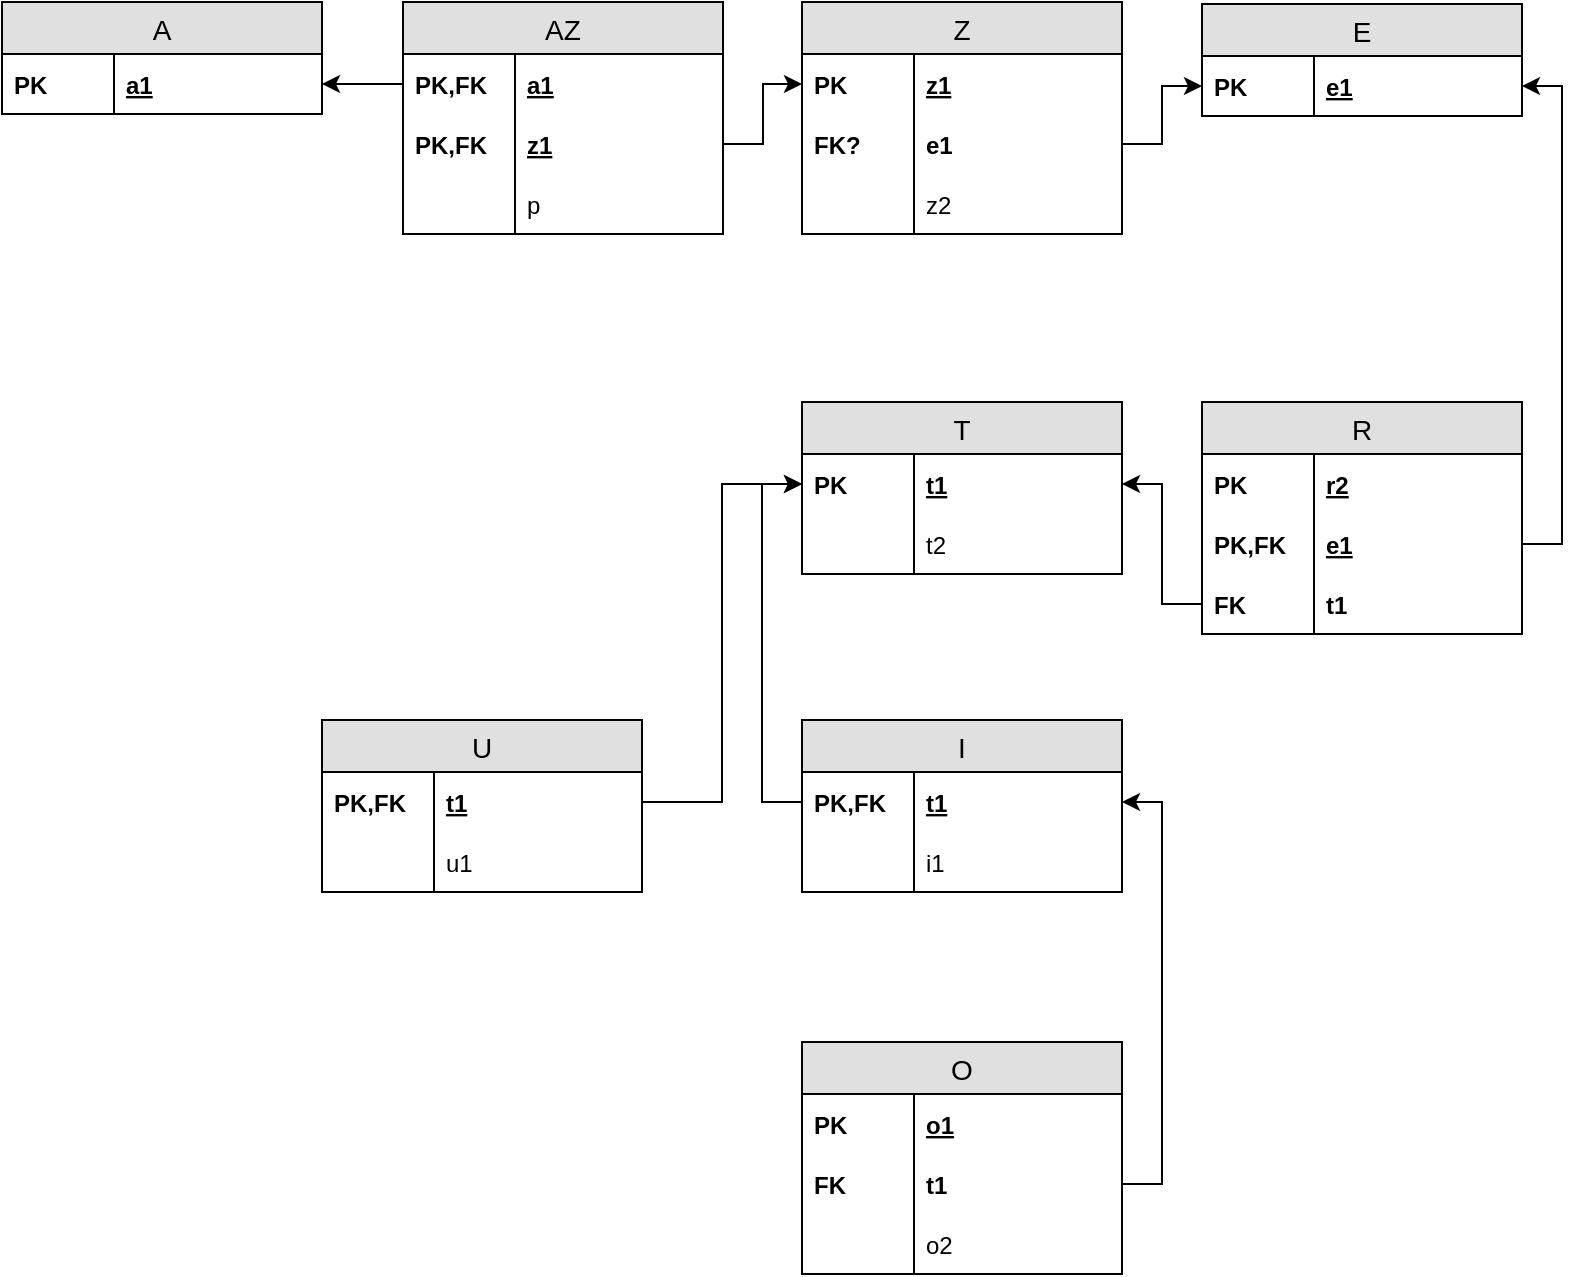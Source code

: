 <mxfile version="12.4.9" type="device"><diagram id="dkL3oLTsuP9VIgrY93rh" name="Page-1"><mxGraphModel dx="1401" dy="511" grid="1" gridSize="10" guides="1" tooltips="1" connect="1" arrows="1" fold="1" page="1" pageScale="1" pageWidth="850" pageHeight="1100" math="0" shadow="0"><root><mxCell id="0"/><mxCell id="1" parent="0"/><mxCell id="buoZjNtBvXalp9I5iohu-203" value="Z" style="swimlane;fontStyle=0;childLayout=stackLayout;horizontal=1;startSize=26;fillColor=#e0e0e0;horizontalStack=0;resizeParent=1;resizeParentMax=0;resizeLast=0;collapsible=1;marginBottom=0;swimlaneFillColor=#ffffff;align=center;fontSize=14;" parent="1" vertex="1"><mxGeometry x="440" y="40" width="160" height="116" as="geometry"/></mxCell><mxCell id="buoZjNtBvXalp9I5iohu-204" value="z1" style="shape=partialRectangle;top=0;left=0;right=0;bottom=0;align=left;verticalAlign=middle;fillColor=none;spacingLeft=60;spacingRight=4;overflow=hidden;rotatable=0;points=[[0,0.5],[1,0.5]];portConstraint=eastwest;dropTarget=0;fontStyle=5;fontSize=12;" parent="buoZjNtBvXalp9I5iohu-203" vertex="1"><mxGeometry y="26" width="160" height="30" as="geometry"/></mxCell><mxCell id="buoZjNtBvXalp9I5iohu-205" value="PK" style="shape=partialRectangle;fontStyle=1;top=0;left=0;bottom=0;fillColor=none;align=left;verticalAlign=middle;spacingLeft=4;spacingRight=4;overflow=hidden;rotatable=0;points=[];portConstraint=eastwest;part=1;fontSize=12;" parent="buoZjNtBvXalp9I5iohu-204" vertex="1" connectable="0"><mxGeometry width="56" height="30" as="geometry"/></mxCell><mxCell id="buoZjNtBvXalp9I5iohu-235" value="e1" style="shape=partialRectangle;top=0;left=0;right=0;bottom=0;align=left;verticalAlign=middle;fillColor=none;spacingLeft=60;spacingRight=4;overflow=hidden;rotatable=0;points=[[0,0.5],[1,0.5]];portConstraint=eastwest;dropTarget=0;fontStyle=1;fontSize=12;" parent="buoZjNtBvXalp9I5iohu-203" vertex="1"><mxGeometry y="56" width="160" height="30" as="geometry"/></mxCell><mxCell id="buoZjNtBvXalp9I5iohu-236" value="FK?" style="shape=partialRectangle;fontStyle=1;top=0;left=0;bottom=0;fillColor=none;align=left;verticalAlign=middle;spacingLeft=4;spacingRight=4;overflow=hidden;rotatable=0;points=[];portConstraint=eastwest;part=1;fontSize=12;" parent="buoZjNtBvXalp9I5iohu-235" vertex="1" connectable="0"><mxGeometry width="56" height="30" as="geometry"/></mxCell><mxCell id="buoZjNtBvXalp9I5iohu-233" value="z2" style="shape=partialRectangle;top=0;left=0;right=0;bottom=0;align=left;verticalAlign=middle;fillColor=none;spacingLeft=60;spacingRight=4;overflow=hidden;rotatable=0;points=[[0,0.5],[1,0.5]];portConstraint=eastwest;dropTarget=0;fontStyle=0;fontSize=12;" parent="buoZjNtBvXalp9I5iohu-203" vertex="1"><mxGeometry y="86" width="160" height="30" as="geometry"/></mxCell><mxCell id="buoZjNtBvXalp9I5iohu-234" value="" style="shape=partialRectangle;fontStyle=1;top=0;left=0;bottom=0;fillColor=none;align=left;verticalAlign=middle;spacingLeft=4;spacingRight=4;overflow=hidden;rotatable=0;points=[];portConstraint=eastwest;part=1;fontSize=12;" parent="buoZjNtBvXalp9I5iohu-233" vertex="1" connectable="0"><mxGeometry width="56" height="30" as="geometry"/></mxCell><mxCell id="buoZjNtBvXalp9I5iohu-216" value="A" style="swimlane;fontStyle=0;childLayout=stackLayout;horizontal=1;startSize=26;fillColor=#e0e0e0;horizontalStack=0;resizeParent=1;resizeParentMax=0;resizeLast=0;collapsible=1;marginBottom=0;swimlaneFillColor=#ffffff;align=center;fontSize=14;" parent="1" vertex="1"><mxGeometry x="40" y="40" width="160" height="56" as="geometry"/></mxCell><mxCell id="buoZjNtBvXalp9I5iohu-217" value="a1" style="shape=partialRectangle;top=0;left=0;right=0;bottom=0;align=left;verticalAlign=middle;fillColor=none;spacingLeft=60;spacingRight=4;overflow=hidden;rotatable=0;points=[[0,0.5],[1,0.5]];portConstraint=eastwest;dropTarget=0;fontStyle=5;fontSize=12;" parent="buoZjNtBvXalp9I5iohu-216" vertex="1"><mxGeometry y="26" width="160" height="30" as="geometry"/></mxCell><mxCell id="buoZjNtBvXalp9I5iohu-218" value="PK" style="shape=partialRectangle;fontStyle=1;top=0;left=0;bottom=0;fillColor=none;align=left;verticalAlign=middle;spacingLeft=4;spacingRight=4;overflow=hidden;rotatable=0;points=[];portConstraint=eastwest;part=1;fontSize=12;" parent="buoZjNtBvXalp9I5iohu-217" vertex="1" connectable="0"><mxGeometry width="56" height="30" as="geometry"/></mxCell><mxCell id="buoZjNtBvXalp9I5iohu-223" value="AZ" style="swimlane;fontStyle=0;childLayout=stackLayout;horizontal=1;startSize=26;fillColor=#e0e0e0;horizontalStack=0;resizeParent=1;resizeParentMax=0;resizeLast=0;collapsible=1;marginBottom=0;swimlaneFillColor=#ffffff;align=center;fontSize=14;" parent="1" vertex="1"><mxGeometry x="240.5" y="40" width="160" height="116" as="geometry"/></mxCell><mxCell id="buoZjNtBvXalp9I5iohu-224" value="a1" style="shape=partialRectangle;top=0;left=0;right=0;bottom=0;align=left;verticalAlign=middle;fillColor=none;spacingLeft=60;spacingRight=4;overflow=hidden;rotatable=0;points=[[0,0.5],[1,0.5]];portConstraint=eastwest;dropTarget=0;fontStyle=5;fontSize=12;" parent="buoZjNtBvXalp9I5iohu-223" vertex="1"><mxGeometry y="26" width="160" height="30" as="geometry"/></mxCell><mxCell id="buoZjNtBvXalp9I5iohu-225" value="PK,FK" style="shape=partialRectangle;fontStyle=1;top=0;left=0;bottom=0;fillColor=none;align=left;verticalAlign=middle;spacingLeft=4;spacingRight=4;overflow=hidden;rotatable=0;points=[];portConstraint=eastwest;part=1;fontSize=12;" parent="buoZjNtBvXalp9I5iohu-224" vertex="1" connectable="0"><mxGeometry width="56" height="30" as="geometry"/></mxCell><mxCell id="buoZjNtBvXalp9I5iohu-226" value="z1" style="shape=partialRectangle;top=0;left=0;right=0;bottom=0;align=left;verticalAlign=middle;fillColor=none;spacingLeft=60;spacingRight=4;overflow=hidden;rotatable=0;points=[[0,0.5],[1,0.5]];portConstraint=eastwest;dropTarget=0;fontStyle=5;fontSize=12;" parent="buoZjNtBvXalp9I5iohu-223" vertex="1"><mxGeometry y="56" width="160" height="30" as="geometry"/></mxCell><mxCell id="buoZjNtBvXalp9I5iohu-227" value="PK,FK" style="shape=partialRectangle;fontStyle=1;top=0;left=0;bottom=0;fillColor=none;align=left;verticalAlign=middle;spacingLeft=4;spacingRight=4;overflow=hidden;rotatable=0;points=[];portConstraint=eastwest;part=1;fontSize=12;" parent="buoZjNtBvXalp9I5iohu-226" vertex="1" connectable="0"><mxGeometry width="56" height="30" as="geometry"/></mxCell><mxCell id="buoZjNtBvXalp9I5iohu-231" value="p" style="shape=partialRectangle;top=0;left=0;right=0;bottom=0;align=left;verticalAlign=middle;fillColor=none;spacingLeft=60;spacingRight=4;overflow=hidden;rotatable=0;points=[[0,0.5],[1,0.5]];portConstraint=eastwest;dropTarget=0;fontStyle=0;fontSize=12;" parent="buoZjNtBvXalp9I5iohu-223" vertex="1"><mxGeometry y="86" width="160" height="30" as="geometry"/></mxCell><mxCell id="buoZjNtBvXalp9I5iohu-232" value="" style="shape=partialRectangle;fontStyle=1;top=0;left=0;bottom=0;fillColor=none;align=left;verticalAlign=middle;spacingLeft=4;spacingRight=4;overflow=hidden;rotatable=0;points=[];portConstraint=eastwest;part=1;fontSize=12;" parent="buoZjNtBvXalp9I5iohu-231" vertex="1" connectable="0"><mxGeometry width="56" height="30" as="geometry"/></mxCell><mxCell id="buoZjNtBvXalp9I5iohu-228" style="edgeStyle=orthogonalEdgeStyle;rounded=0;orthogonalLoop=1;jettySize=auto;html=1;exitX=0;exitY=0.5;exitDx=0;exitDy=0;entryX=1;entryY=0.5;entryDx=0;entryDy=0;endArrow=classic;endFill=1;" parent="1" source="buoZjNtBvXalp9I5iohu-224" target="buoZjNtBvXalp9I5iohu-217" edge="1"><mxGeometry relative="1" as="geometry"/></mxCell><mxCell id="buoZjNtBvXalp9I5iohu-230" style="edgeStyle=orthogonalEdgeStyle;rounded=0;orthogonalLoop=1;jettySize=auto;html=1;exitX=1;exitY=0.5;exitDx=0;exitDy=0;entryX=0;entryY=0.5;entryDx=0;entryDy=0;endArrow=classic;endFill=1;" parent="1" source="buoZjNtBvXalp9I5iohu-226" target="buoZjNtBvXalp9I5iohu-204" edge="1"><mxGeometry relative="1" as="geometry"/></mxCell><mxCell id="buoZjNtBvXalp9I5iohu-240" value="E" style="swimlane;fontStyle=0;childLayout=stackLayout;horizontal=1;startSize=26;fillColor=#e0e0e0;horizontalStack=0;resizeParent=1;resizeParentMax=0;resizeLast=0;collapsible=1;marginBottom=0;swimlaneFillColor=#ffffff;align=center;fontSize=14;" parent="1" vertex="1"><mxGeometry x="640" y="41" width="160" height="56" as="geometry"/></mxCell><mxCell id="buoZjNtBvXalp9I5iohu-241" value="e1" style="shape=partialRectangle;top=0;left=0;right=0;bottom=0;align=left;verticalAlign=middle;fillColor=none;spacingLeft=60;spacingRight=4;overflow=hidden;rotatable=0;points=[[0,0.5],[1,0.5]];portConstraint=eastwest;dropTarget=0;fontStyle=5;fontSize=12;" parent="buoZjNtBvXalp9I5iohu-240" vertex="1"><mxGeometry y="26" width="160" height="30" as="geometry"/></mxCell><mxCell id="buoZjNtBvXalp9I5iohu-242" value="PK" style="shape=partialRectangle;fontStyle=1;top=0;left=0;bottom=0;fillColor=none;align=left;verticalAlign=middle;spacingLeft=4;spacingRight=4;overflow=hidden;rotatable=0;points=[];portConstraint=eastwest;part=1;fontSize=12;" parent="buoZjNtBvXalp9I5iohu-241" vertex="1" connectable="0"><mxGeometry width="56" height="30" as="geometry"/></mxCell><mxCell id="buoZjNtBvXalp9I5iohu-249" style="edgeStyle=orthogonalEdgeStyle;rounded=0;orthogonalLoop=1;jettySize=auto;html=1;exitX=1;exitY=0.5;exitDx=0;exitDy=0;entryX=0;entryY=0.5;entryDx=0;entryDy=0;endArrow=classic;endFill=1;" parent="1" source="buoZjNtBvXalp9I5iohu-235" target="buoZjNtBvXalp9I5iohu-241" edge="1"><mxGeometry relative="1" as="geometry"/></mxCell><mxCell id="buoZjNtBvXalp9I5iohu-250" value="R" style="swimlane;fontStyle=0;childLayout=stackLayout;horizontal=1;startSize=26;fillColor=#e0e0e0;horizontalStack=0;resizeParent=1;resizeParentMax=0;resizeLast=0;collapsible=1;marginBottom=0;swimlaneFillColor=#ffffff;align=center;fontSize=14;" parent="1" vertex="1"><mxGeometry x="640" y="240" width="160" height="116" as="geometry"/></mxCell><mxCell id="buoZjNtBvXalp9I5iohu-251" value="r2" style="shape=partialRectangle;top=0;left=0;right=0;bottom=0;align=left;verticalAlign=middle;fillColor=none;spacingLeft=60;spacingRight=4;overflow=hidden;rotatable=0;points=[[0,0.5],[1,0.5]];portConstraint=eastwest;dropTarget=0;fontStyle=5;fontSize=12;" parent="buoZjNtBvXalp9I5iohu-250" vertex="1"><mxGeometry y="26" width="160" height="30" as="geometry"/></mxCell><mxCell id="buoZjNtBvXalp9I5iohu-252" value="PK" style="shape=partialRectangle;fontStyle=1;top=0;left=0;bottom=0;fillColor=none;align=left;verticalAlign=middle;spacingLeft=4;spacingRight=4;overflow=hidden;rotatable=0;points=[];portConstraint=eastwest;part=1;fontSize=12;" parent="buoZjNtBvXalp9I5iohu-251" vertex="1" connectable="0"><mxGeometry width="56" height="30" as="geometry"/></mxCell><mxCell id="buoZjNtBvXalp9I5iohu-253" value="e1" style="shape=partialRectangle;top=0;left=0;right=0;bottom=0;align=left;verticalAlign=middle;fillColor=none;spacingLeft=60;spacingRight=4;overflow=hidden;rotatable=0;points=[[0,0.5],[1,0.5]];portConstraint=eastwest;dropTarget=0;fontStyle=5;fontSize=12;" parent="buoZjNtBvXalp9I5iohu-250" vertex="1"><mxGeometry y="56" width="160" height="30" as="geometry"/></mxCell><mxCell id="buoZjNtBvXalp9I5iohu-254" value="PK,FK" style="shape=partialRectangle;fontStyle=1;top=0;left=0;bottom=0;fillColor=none;align=left;verticalAlign=middle;spacingLeft=4;spacingRight=4;overflow=hidden;rotatable=0;points=[];portConstraint=eastwest;part=1;fontSize=12;" parent="buoZjNtBvXalp9I5iohu-253" vertex="1" connectable="0"><mxGeometry width="56" height="30" as="geometry"/></mxCell><mxCell id="buoZjNtBvXalp9I5iohu-255" value="t1" style="shape=partialRectangle;top=0;left=0;right=0;bottom=0;align=left;verticalAlign=middle;fillColor=none;spacingLeft=60;spacingRight=4;overflow=hidden;rotatable=0;points=[[0,0.5],[1,0.5]];portConstraint=eastwest;dropTarget=0;fontStyle=1;fontSize=12;" parent="buoZjNtBvXalp9I5iohu-250" vertex="1"><mxGeometry y="86" width="160" height="30" as="geometry"/></mxCell><mxCell id="buoZjNtBvXalp9I5iohu-256" value="FK" style="shape=partialRectangle;fontStyle=1;top=0;left=0;bottom=0;fillColor=none;align=left;verticalAlign=middle;spacingLeft=4;spacingRight=4;overflow=hidden;rotatable=0;points=[];portConstraint=eastwest;part=1;fontSize=12;" parent="buoZjNtBvXalp9I5iohu-255" vertex="1" connectable="0"><mxGeometry width="56" height="30" as="geometry"/></mxCell><mxCell id="buoZjNtBvXalp9I5iohu-257" style="edgeStyle=orthogonalEdgeStyle;rounded=0;orthogonalLoop=1;jettySize=auto;html=1;exitX=1;exitY=0.5;exitDx=0;exitDy=0;entryX=1;entryY=0.5;entryDx=0;entryDy=0;endArrow=classic;endFill=1;" parent="1" source="buoZjNtBvXalp9I5iohu-253" target="buoZjNtBvXalp9I5iohu-241" edge="1"><mxGeometry relative="1" as="geometry"/></mxCell><mxCell id="buoZjNtBvXalp9I5iohu-258" value="T" style="swimlane;fontStyle=0;childLayout=stackLayout;horizontal=1;startSize=26;fillColor=#e0e0e0;horizontalStack=0;resizeParent=1;resizeParentMax=0;resizeLast=0;collapsible=1;marginBottom=0;swimlaneFillColor=#ffffff;align=center;fontSize=14;" parent="1" vertex="1"><mxGeometry x="440" y="240" width="160" height="86" as="geometry"/></mxCell><mxCell id="buoZjNtBvXalp9I5iohu-259" value="t1" style="shape=partialRectangle;top=0;left=0;right=0;bottom=0;align=left;verticalAlign=middle;fillColor=none;spacingLeft=60;spacingRight=4;overflow=hidden;rotatable=0;points=[[0,0.5],[1,0.5]];portConstraint=eastwest;dropTarget=0;fontStyle=5;fontSize=12;" parent="buoZjNtBvXalp9I5iohu-258" vertex="1"><mxGeometry y="26" width="160" height="30" as="geometry"/></mxCell><mxCell id="buoZjNtBvXalp9I5iohu-260" value="PK" style="shape=partialRectangle;fontStyle=1;top=0;left=0;bottom=0;fillColor=none;align=left;verticalAlign=middle;spacingLeft=4;spacingRight=4;overflow=hidden;rotatable=0;points=[];portConstraint=eastwest;part=1;fontSize=12;" parent="buoZjNtBvXalp9I5iohu-259" vertex="1" connectable="0"><mxGeometry width="56" height="30" as="geometry"/></mxCell><mxCell id="buoZjNtBvXalp9I5iohu-261" value="t2" style="shape=partialRectangle;top=0;left=0;right=0;bottom=0;align=left;verticalAlign=middle;fillColor=none;spacingLeft=60;spacingRight=4;overflow=hidden;rotatable=0;points=[[0,0.5],[1,0.5]];portConstraint=eastwest;dropTarget=0;fontStyle=0;fontSize=12;" parent="buoZjNtBvXalp9I5iohu-258" vertex="1"><mxGeometry y="56" width="160" height="30" as="geometry"/></mxCell><mxCell id="buoZjNtBvXalp9I5iohu-262" value="" style="shape=partialRectangle;fontStyle=0;top=0;left=0;bottom=0;fillColor=none;align=left;verticalAlign=middle;spacingLeft=4;spacingRight=4;overflow=hidden;rotatable=0;points=[];portConstraint=eastwest;part=1;fontSize=12;" parent="buoZjNtBvXalp9I5iohu-261" vertex="1" connectable="0"><mxGeometry width="56" height="30" as="geometry"/></mxCell><mxCell id="buoZjNtBvXalp9I5iohu-265" style="edgeStyle=orthogonalEdgeStyle;rounded=0;orthogonalLoop=1;jettySize=auto;html=1;exitX=0;exitY=0.5;exitDx=0;exitDy=0;entryX=1;entryY=0.5;entryDx=0;entryDy=0;endArrow=classic;endFill=1;" parent="1" source="buoZjNtBvXalp9I5iohu-255" target="buoZjNtBvXalp9I5iohu-259" edge="1"><mxGeometry relative="1" as="geometry"/></mxCell><mxCell id="buoZjNtBvXalp9I5iohu-266" value="U" style="swimlane;fontStyle=0;childLayout=stackLayout;horizontal=1;startSize=26;fillColor=#e0e0e0;horizontalStack=0;resizeParent=1;resizeParentMax=0;resizeLast=0;collapsible=1;marginBottom=0;swimlaneFillColor=#ffffff;align=center;fontSize=14;" parent="1" vertex="1"><mxGeometry x="200" y="399" width="160" height="86" as="geometry"/></mxCell><mxCell id="buoZjNtBvXalp9I5iohu-267" value="t1" style="shape=partialRectangle;top=0;left=0;right=0;bottom=0;align=left;verticalAlign=middle;fillColor=none;spacingLeft=60;spacingRight=4;overflow=hidden;rotatable=0;points=[[0,0.5],[1,0.5]];portConstraint=eastwest;dropTarget=0;fontStyle=5;fontSize=12;" parent="buoZjNtBvXalp9I5iohu-266" vertex="1"><mxGeometry y="26" width="160" height="30" as="geometry"/></mxCell><mxCell id="buoZjNtBvXalp9I5iohu-268" value="PK,FK" style="shape=partialRectangle;fontStyle=1;top=0;left=0;bottom=0;fillColor=none;align=left;verticalAlign=middle;spacingLeft=4;spacingRight=4;overflow=hidden;rotatable=0;points=[];portConstraint=eastwest;part=1;fontSize=12;" parent="buoZjNtBvXalp9I5iohu-267" vertex="1" connectable="0"><mxGeometry width="56" height="30" as="geometry"/></mxCell><mxCell id="buoZjNtBvXalp9I5iohu-269" value="u1" style="shape=partialRectangle;top=0;left=0;right=0;bottom=0;align=left;verticalAlign=middle;fillColor=none;spacingLeft=60;spacingRight=4;overflow=hidden;rotatable=0;points=[[0,0.5],[1,0.5]];portConstraint=eastwest;dropTarget=0;fontStyle=0;fontSize=12;" parent="buoZjNtBvXalp9I5iohu-266" vertex="1"><mxGeometry y="56" width="160" height="30" as="geometry"/></mxCell><mxCell id="buoZjNtBvXalp9I5iohu-270" value="" style="shape=partialRectangle;fontStyle=0;top=0;left=0;bottom=0;fillColor=none;align=left;verticalAlign=middle;spacingLeft=4;spacingRight=4;overflow=hidden;rotatable=0;points=[];portConstraint=eastwest;part=1;fontSize=12;" parent="buoZjNtBvXalp9I5iohu-269" vertex="1" connectable="0"><mxGeometry width="56" height="30" as="geometry"/></mxCell><mxCell id="buoZjNtBvXalp9I5iohu-271" style="edgeStyle=orthogonalEdgeStyle;rounded=0;orthogonalLoop=1;jettySize=auto;html=1;exitX=1;exitY=0.5;exitDx=0;exitDy=0;entryX=0;entryY=0.5;entryDx=0;entryDy=0;endArrow=classic;endFill=1;" parent="1" source="buoZjNtBvXalp9I5iohu-267" target="buoZjNtBvXalp9I5iohu-259" edge="1"><mxGeometry relative="1" as="geometry"/></mxCell><mxCell id="buoZjNtBvXalp9I5iohu-272" value="I" style="swimlane;fontStyle=0;childLayout=stackLayout;horizontal=1;startSize=26;fillColor=#e0e0e0;horizontalStack=0;resizeParent=1;resizeParentMax=0;resizeLast=0;collapsible=1;marginBottom=0;swimlaneFillColor=#ffffff;align=center;fontSize=14;" parent="1" vertex="1"><mxGeometry x="440" y="399" width="160" height="86" as="geometry"/></mxCell><mxCell id="buoZjNtBvXalp9I5iohu-273" value="t1" style="shape=partialRectangle;top=0;left=0;right=0;bottom=0;align=left;verticalAlign=middle;fillColor=none;spacingLeft=60;spacingRight=4;overflow=hidden;rotatable=0;points=[[0,0.5],[1,0.5]];portConstraint=eastwest;dropTarget=0;fontStyle=5;fontSize=12;" parent="buoZjNtBvXalp9I5iohu-272" vertex="1"><mxGeometry y="26" width="160" height="30" as="geometry"/></mxCell><mxCell id="buoZjNtBvXalp9I5iohu-274" value="PK,FK" style="shape=partialRectangle;fontStyle=1;top=0;left=0;bottom=0;fillColor=none;align=left;verticalAlign=middle;spacingLeft=4;spacingRight=4;overflow=hidden;rotatable=0;points=[];portConstraint=eastwest;part=1;fontSize=12;" parent="buoZjNtBvXalp9I5iohu-273" vertex="1" connectable="0"><mxGeometry width="56" height="30" as="geometry"/></mxCell><mxCell id="buoZjNtBvXalp9I5iohu-275" value="i1" style="shape=partialRectangle;top=0;left=0;right=0;bottom=0;align=left;verticalAlign=middle;fillColor=none;spacingLeft=60;spacingRight=4;overflow=hidden;rotatable=0;points=[[0,0.5],[1,0.5]];portConstraint=eastwest;dropTarget=0;fontStyle=0;fontSize=12;" parent="buoZjNtBvXalp9I5iohu-272" vertex="1"><mxGeometry y="56" width="160" height="30" as="geometry"/></mxCell><mxCell id="buoZjNtBvXalp9I5iohu-276" value="" style="shape=partialRectangle;fontStyle=0;top=0;left=0;bottom=0;fillColor=none;align=left;verticalAlign=middle;spacingLeft=4;spacingRight=4;overflow=hidden;rotatable=0;points=[];portConstraint=eastwest;part=1;fontSize=12;" parent="buoZjNtBvXalp9I5iohu-275" vertex="1" connectable="0"><mxGeometry width="56" height="30" as="geometry"/></mxCell><mxCell id="buoZjNtBvXalp9I5iohu-277" style="edgeStyle=orthogonalEdgeStyle;rounded=0;orthogonalLoop=1;jettySize=auto;html=1;exitX=0;exitY=0.5;exitDx=0;exitDy=0;entryX=0;entryY=0.5;entryDx=0;entryDy=0;endArrow=classic;endFill=1;" parent="1" source="buoZjNtBvXalp9I5iohu-273" target="buoZjNtBvXalp9I5iohu-259" edge="1"><mxGeometry relative="1" as="geometry"><Array as="points"><mxPoint x="420" y="440"/><mxPoint x="420" y="281"/></Array></mxGeometry></mxCell><mxCell id="buoZjNtBvXalp9I5iohu-282" value="O" style="swimlane;fontStyle=0;childLayout=stackLayout;horizontal=1;startSize=26;fillColor=#e0e0e0;horizontalStack=0;resizeParent=1;resizeParentMax=0;resizeLast=0;collapsible=1;marginBottom=0;swimlaneFillColor=#ffffff;align=center;fontSize=14;" parent="1" vertex="1"><mxGeometry x="440" y="560" width="160" height="116" as="geometry"/></mxCell><mxCell id="buoZjNtBvXalp9I5iohu-283" value="o1" style="shape=partialRectangle;top=0;left=0;right=0;bottom=0;align=left;verticalAlign=middle;fillColor=none;spacingLeft=60;spacingRight=4;overflow=hidden;rotatable=0;points=[[0,0.5],[1,0.5]];portConstraint=eastwest;dropTarget=0;fontStyle=5;fontSize=12;" parent="buoZjNtBvXalp9I5iohu-282" vertex="1"><mxGeometry y="26" width="160" height="30" as="geometry"/></mxCell><mxCell id="buoZjNtBvXalp9I5iohu-284" value="PK" style="shape=partialRectangle;fontStyle=1;top=0;left=0;bottom=0;fillColor=none;align=left;verticalAlign=middle;spacingLeft=4;spacingRight=4;overflow=hidden;rotatable=0;points=[];portConstraint=eastwest;part=1;fontSize=12;" parent="buoZjNtBvXalp9I5iohu-283" vertex="1" connectable="0"><mxGeometry width="56" height="30" as="geometry"/></mxCell><mxCell id="buoZjNtBvXalp9I5iohu-285" value="t1" style="shape=partialRectangle;top=0;left=0;right=0;bottom=0;align=left;verticalAlign=middle;fillColor=none;spacingLeft=60;spacingRight=4;overflow=hidden;rotatable=0;points=[[0,0.5],[1,0.5]];portConstraint=eastwest;dropTarget=0;fontStyle=1;fontSize=12;" parent="buoZjNtBvXalp9I5iohu-282" vertex="1"><mxGeometry y="56" width="160" height="30" as="geometry"/></mxCell><mxCell id="buoZjNtBvXalp9I5iohu-286" value="FK" style="shape=partialRectangle;fontStyle=1;top=0;left=0;bottom=0;fillColor=none;align=left;verticalAlign=middle;spacingLeft=4;spacingRight=4;overflow=hidden;rotatable=0;points=[];portConstraint=eastwest;part=1;fontSize=12;" parent="buoZjNtBvXalp9I5iohu-285" vertex="1" connectable="0"><mxGeometry width="56" height="30" as="geometry"/></mxCell><mxCell id="buoZjNtBvXalp9I5iohu-287" value="o2" style="shape=partialRectangle;top=0;left=0;right=0;bottom=0;align=left;verticalAlign=middle;fillColor=none;spacingLeft=60;spacingRight=4;overflow=hidden;rotatable=0;points=[[0,0.5],[1,0.5]];portConstraint=eastwest;dropTarget=0;fontStyle=0;fontSize=12;" parent="buoZjNtBvXalp9I5iohu-282" vertex="1"><mxGeometry y="86" width="160" height="30" as="geometry"/></mxCell><mxCell id="buoZjNtBvXalp9I5iohu-288" value="" style="shape=partialRectangle;fontStyle=0;top=0;left=0;bottom=0;fillColor=none;align=left;verticalAlign=middle;spacingLeft=4;spacingRight=4;overflow=hidden;rotatable=0;points=[];portConstraint=eastwest;part=1;fontSize=12;" parent="buoZjNtBvXalp9I5iohu-287" vertex="1" connectable="0"><mxGeometry width="56" height="30" as="geometry"/></mxCell><mxCell id="buoZjNtBvXalp9I5iohu-289" style="edgeStyle=orthogonalEdgeStyle;rounded=0;orthogonalLoop=1;jettySize=auto;html=1;entryX=1;entryY=0.5;entryDx=0;entryDy=0;endArrow=classic;endFill=1;exitX=1;exitY=0.5;exitDx=0;exitDy=0;" parent="1" source="buoZjNtBvXalp9I5iohu-285" target="buoZjNtBvXalp9I5iohu-273" edge="1"><mxGeometry relative="1" as="geometry"><mxPoint x="350" y="620" as="sourcePoint"/><Array as="points"><mxPoint x="620" y="631"/><mxPoint x="620" y="440"/></Array></mxGeometry></mxCell></root></mxGraphModel></diagram></mxfile>